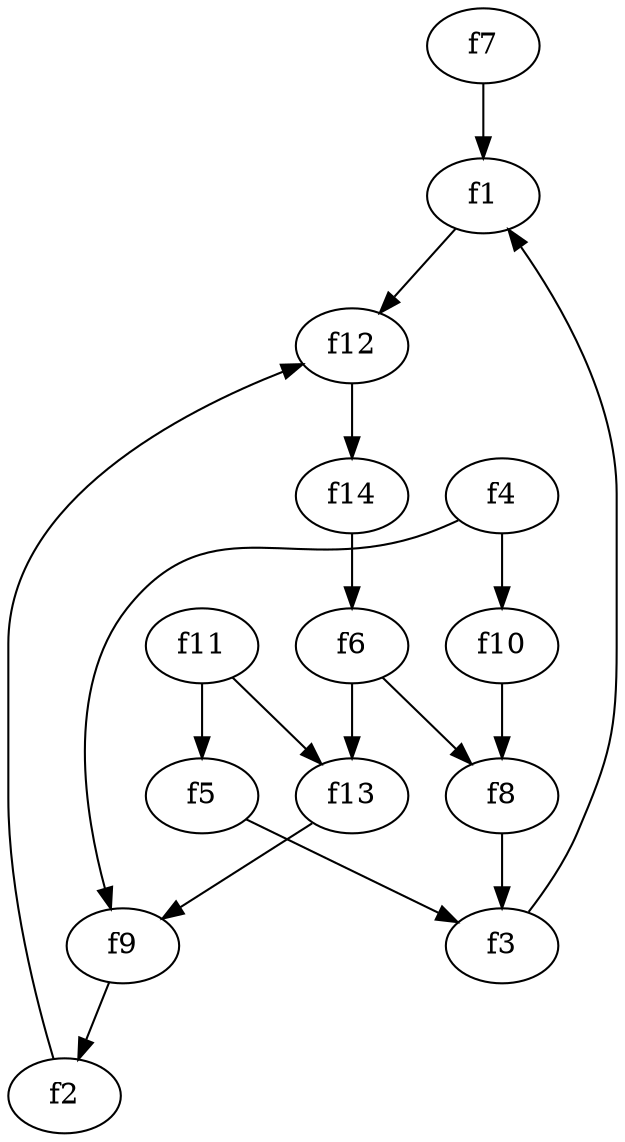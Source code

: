 strict digraph  {
f1;
f2;
f3;
f4;
f5;
f6;
f7;
f8;
f9;
f10;
f11;
f12;
f13;
f14;
f1 -> f12  [weight=2];
f2 -> f12  [weight=2];
f3 -> f1  [weight=2];
f4 -> f9  [weight=2];
f4 -> f10  [weight=2];
f5 -> f3  [weight=2];
f6 -> f8  [weight=2];
f6 -> f13  [weight=2];
f7 -> f1  [weight=2];
f8 -> f3  [weight=2];
f9 -> f2  [weight=2];
f10 -> f8  [weight=2];
f11 -> f13  [weight=2];
f11 -> f5  [weight=2];
f12 -> f14  [weight=2];
f13 -> f9  [weight=2];
f14 -> f6  [weight=2];
}
